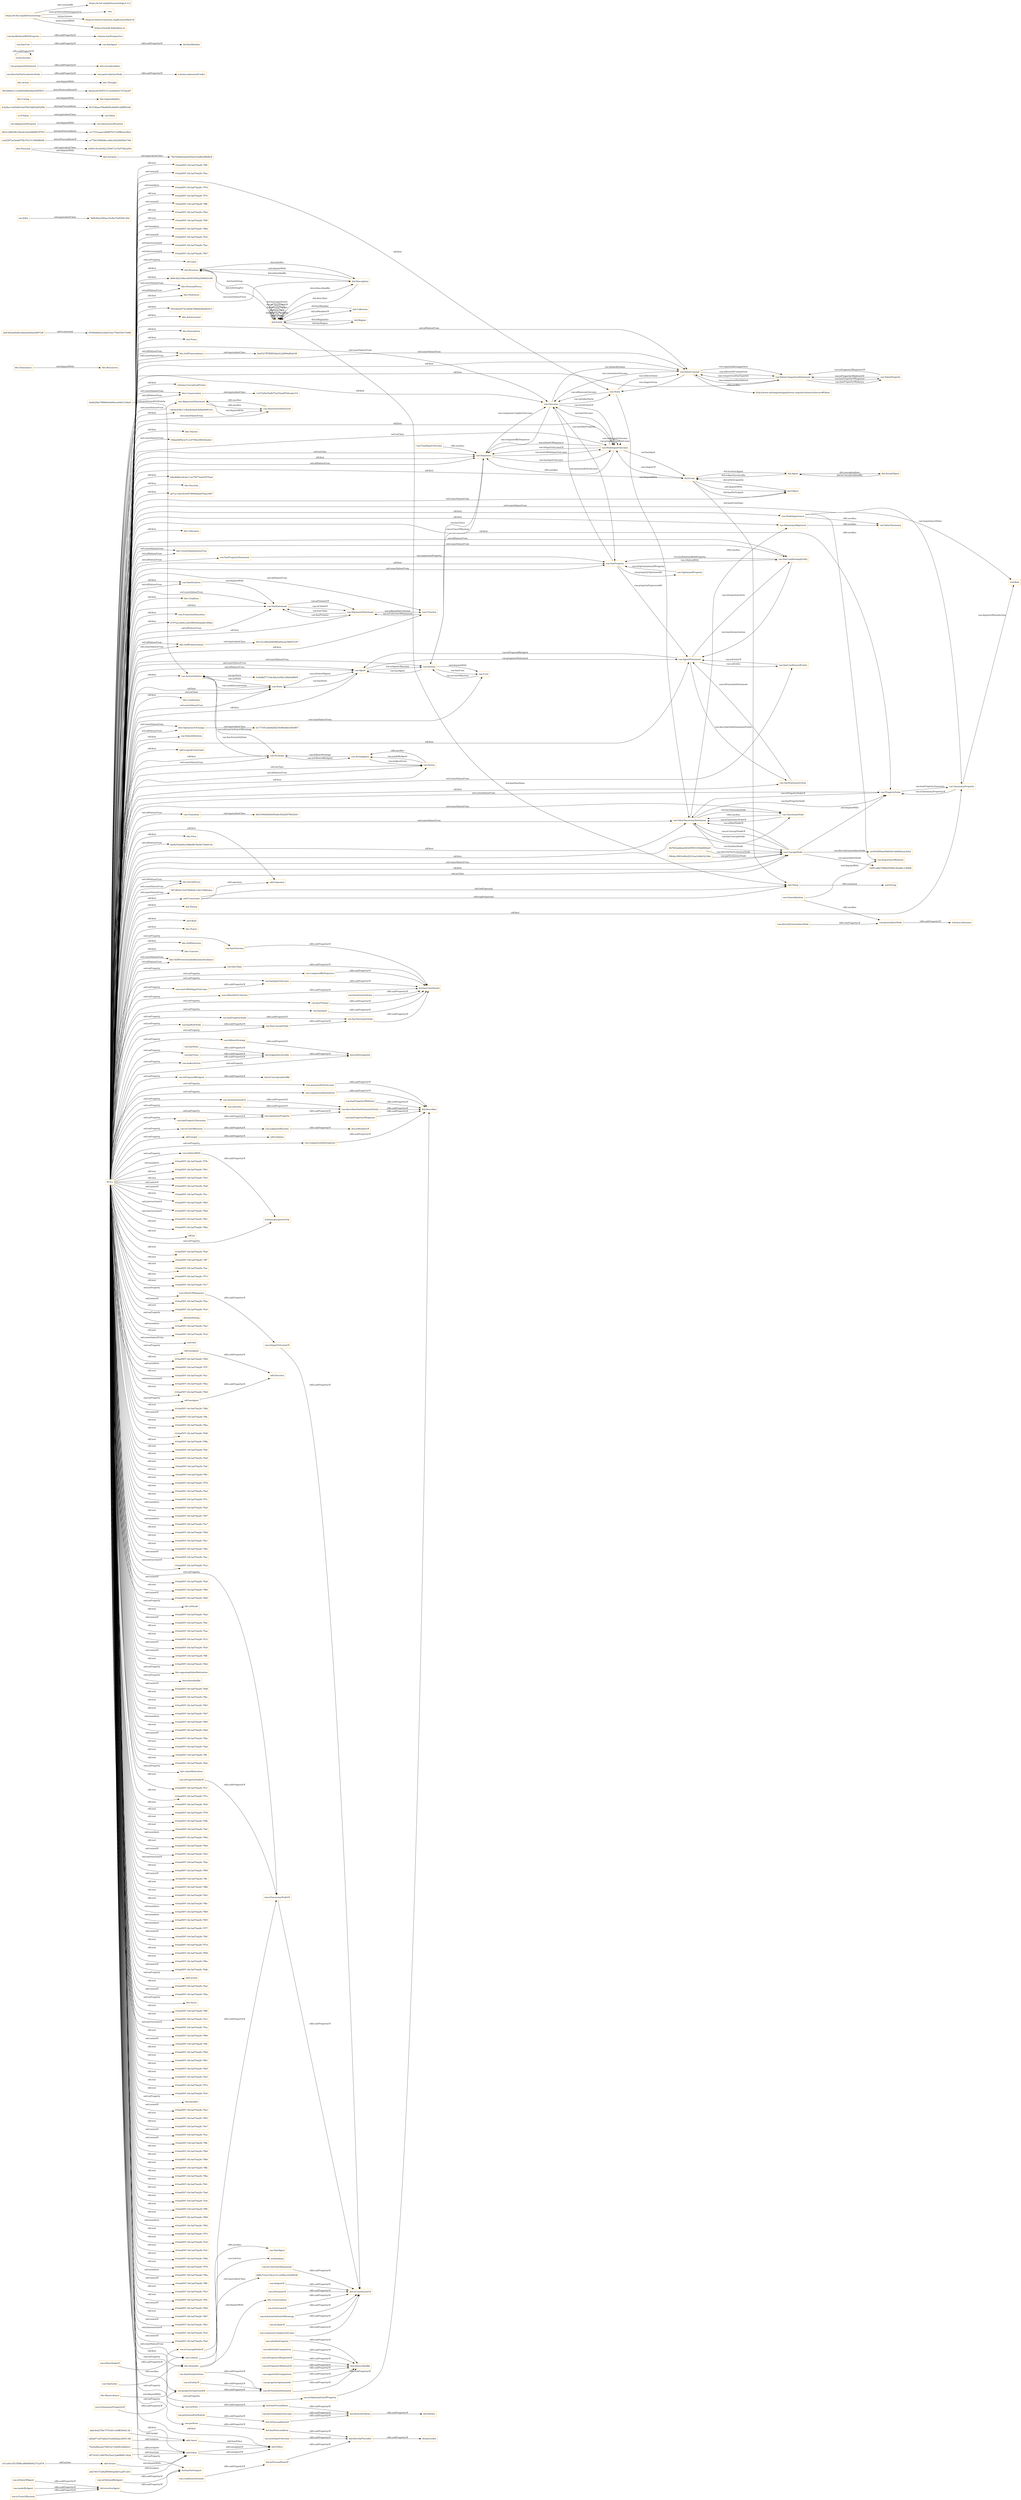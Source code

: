 digraph ar2dtool_diagram { 
rankdir=LR;
size="1501"
node [shape = rectangle, color="orange"]; "0c6b8bf77334c9de3a50b12829e8f605" "bhv:Dominance" "dul:Situation" "db8c42210deecfd3035d5a25468d3c06" "odrl:Action" "8e6365a64bf4ec8de6e82fdcb6f072ff" "vae:Path" "0e001c9c243921259471a74d759e2454" "faa0527ff7f6f83fabd122899a80a638" "648a7e2ce72fcec31ccb58ca10c84938" "bhv:PersonalFocus" "bhv:Hedonism" "bhv:Societal" "vae:NodeImportance" "ce77bb356fb96cce6bcd4229d5b6176b" "bhv:Universalism" "6631a56b3fb15dcab1622406fd0767b5" "vae:AwarenessSituation" "vae:Value" "f3b1b6a4074c249dc548bde6da4fc0c3" "bhv:Achievement" "odrl:Policy" "bhv:Stimulation" "dul:Norm" "vae:AlignmentSituation" "0b7fb5addda2603d5f503350d0f40a6f" "odrl:Operator" "3013cc248a2640d6b262eaa38bf35187" "vae:VaeProperty" "bhv:SelfTrascendence" "vae:Outcome" "schema:ConceptualFrame" "b117105c2ba62bf218e88a8deed5e867" "vae:VaeEntity" "f91538aee70bd085b3b6091ddff581b8" "vae:MultiInputOutcome" "0d30c638c110b2db2ba93bfbdd0f01e5" "bhv:Conservation" "vae:AlignmentStatement" "bhv:Dependability" "eb0a971ed7a6b253e44f2bae365513f6" "dul:SocialObject" "bhv:Caring" "odrl:Asset" "bhv:Nature" "vae:Generalization" "vae:Context" "0bfae8df5a3a7ccc4709ec08025eebe1" "vae:ActionOnState" "vae:VaeStatement" "vae:TaxonomyProperty" "b9e0686e30c9e11ee75f774a935576ad" "bhv:Security" "ab7a110d10c93974900f2de87bace997" "vae:ConceptNode" "dul:Object" "cbf91ad6e7906e83846c44ad0c1c6966" "bhv:Tolerance" "vae:System" "bhv:Humility" "3a8c4eb27fbc757b301c44fff300d13b" "odrl:Party" "vae:Norm" "bhv:GrowthAndAnxietyFree" "vae:User" "vae:Sequence" "vae:AgentStatement" "05569dbf4422b8d7dac750d35d1764fb" "vae:VaeConditionedEntity" "bhv:Tradition" "dul:Event" "vae:PromotionDemotion" "dul:Agent" "a8a740372d62ff58642afdd1aaf51203" "b797a232b9ccad30f69c824ab8c3080a" "cc1727acaaec266f67b731698b3a39e2" "vae:ValueTaxonomyStatement" "5918409ce112e905e96fe46a0300567c" "vae:TaxonomyAlignment" "bhv:SelfEnhancement" "vae:Strategy" "vae:Agent" "bhv:Benevolence" "vae:FinalInputOutcome" "vae:VaeSituation" "bhv:Conformity" "vae:Action" "7827f246de22a445ad1d3afbc4f8d8c8" "431a441d51f59fbcd896f0b9237a2478" "bhv:Resources" "dul:Collection" "vae:AwarenessStatement" "vae:ValueDefinition" "bhv:OpennessToChange" "vae:ActingAgent" "odrl:LogicalConstraint" "vae:ValueConcept" "vae:PropertyNode" "vae:ValueProperty" "vae:ValueComparisonStatement" "vae:VaeStatementEntity" "vae:Criterion" "bhv:Thought" "vae:Transition" "6b01f94d46b9d50a8e5bd2d07f842041" "vae:State" "dul:Entity" "debb296a78f86fe9a69bcee0d0123ba6" "bhv:Face" "6a0b53be80a1fd8bdfb78a9b7340d144" "vae:VaeConditioningEntity" "vae:TaxonomyNode" "vae:VaePropertyStatement" "3bffc84ee500aa19cf0a74d450fc3faf" "bhv:SocialFocus" "39b4ac3893e48e2f233ea3c6b6321b6e" "3973fb5d152479bf62fc146319862dea" "odrl:Constraint" "vae:OptimizedProperty" "bb2eec8c505515116c8e4e017a7dee67" "dul:Theory" "dul:Region" "dul:Description" "7024a9be2ab746f3ce7c9ef9e366b021" "dc0f3d5f00a65883fd1a8db4ba2cfe62" "bhv:Action" "vcvf:Value" "1cb7229e54afb75e252ed97bfcada314" "odrl:Rule" "bhv:Power" "387163f1146978cf3ea12ab989813b2d" "vae:ImportanceRelation" "bhv:Personal" "acb2507ae5add07fb37013139409b00f" "vae:ArgumentStatement" "bhv:SelfDirection" "bhv:Concern" "4324bcc144548334d78435d65a852f58" "bhv:SelfProtectionAndAnxietyAvoidance" ; /*classes style*/
	"bhv:Action" -> "bhv:Thought" [ label = "owl:disjointWith" ];
	"vae:particularizesNode" -> "schema:subsumedUnder" [ label = "rdfs:subPropertyOf" ];
	"vae:hasConceptNode" -> "vae:hasTaxonomyNode" [ label = "rdfs:subPropertyOf" ];
	"vae:ConceptNode" -> "vae:PropertyNode" [ label = "owl:disjointWith" ];
	"vae:isTaxonomyNodeOf" -> "dul:isConstituentOf" [ label = "rdfs:subPropertyOf" ];
	"vae:proposesStatement" -> "dul:conceptualizes" [ label = "rdfs:subPropertyOf" ];
	"vae:previousInputOutcome" -> "dul:directlyFollows" [ label = "rdfs:subPropertyOf" ];
	"vae:hasTaxonomyNode" -> "dul:hasConstituent" [ label = "rdfs:subPropertyOf" ];
	"vae:nextInputOutcome" -> "dul:directlyPrecedes" [ label = "rdfs:subPropertyOf" ];
	"vae:VaeSituation" -> "vae:VaeStatement" [ label = "owl:disjointWith" ];
	"vae:comparisonHasInferior" -> "dul:describes" [ label = "rdfs:subPropertyOf" ];
	"vae:hasTrace" -> "dul:isAgentInvolvedIn" [ label = "rdfs:subPropertyOf" ];
	"vae:Path" -> "3bffc84ee500aa19cf0a74d450fc3faf" [ label = "owl:equivalentClass" ];
	"vae:isInputOf" -> "dul:isConstituentOf" [ label = "rdfs:subPropertyOf" ];
	"dul:involvesAgent" -> "dul:hasParticipant" [ label = "rdfs:subPropertyOf" ];
	"terms:license" -> "terms:license" [ label = "rdfs:subPropertyOf" ];
	"dul:isAgentInvolvedIn" -> "dul:isParticipantIn" [ label = "rdfs:subPropertyOf" ];
	"bhv:SelfTrascendence" -> "faa0527ff7f6f83fabd122899a80a638" [ label = "owl:equivalentClass" ];
	"vae:describesVaeStatementEntity" -> "dul:describes" [ label = "rdfs:subPropertyOf" ];
	"vae:hasPropertyTaxonomy" -> "vae:expressesProperty" [ label = "rdfs:subPropertyOf" ];
	"dul:Event" -> "dul:Object" [ label = "owl:disjointWith" ];
	"vae:isPremiseOf" -> "dul:isConstituentOf" [ label = "rdfs:subPropertyOf" ];
	"vae:interpretationOn" -> "vae:describesVaeStatementEntity" [ label = "rdfs:subPropertyOf" ];
	"dul:Description" -> "dul:Situation" [ label = "owl:disjointWith" ];
	"odrl:Action" -> "odrl:Party" [ label = "owl:disjointWith" ];
	"vae:madeByAgent" -> "dul:involvesAgent" [ label = "rdfs:subPropertyOf" ];
	"dul:isPreconditionOf" -> "dul:directlyPrecedes" [ label = "rdfs:subPropertyOf" ];
	"vae:isOutcomeOf" -> "dul:isConstituentOf" [ label = "rdfs:subPropertyOf" ];
	"vae:isPresentInStatement" -> "dul:isDescribedBy" [ label = "rdfs:subPropertyOf" ];
	"vae:hasInput" -> "dul:hasConstituent" [ label = "rdfs:subPropertyOf" ];
	"bhv:Personal" -> "bhv:Societal" [ label = "owl:disjointWith" ];
	"bhv:Personal" -> "0e001c9c243921259471a74d759e2454" [ label = "owl:equivalentClass" ];
	"vae:hasUser" -> "vae:hasAgent" [ label = "rdfs:subPropertyOf" ];
	"vae:onState" -> "dul:hasPrecondition" [ label = "rdfs:subPropertyOf" ];
	"vae:hasActionOnState" -> "dul:hasConstituent" [ label = "rdfs:subPropertyOf" ];
	"vae:hasPropertyNode" -> "vae:hasTaxonomyNode" [ label = "rdfs:subPropertyOf" ];
	"dul:hasPrecondition" -> "dul:directlyFollows" [ label = "rdfs:subPropertyOf" ];
	"vae:hasPropertyOfSuperior" -> "dul:describes" [ label = "rdfs:subPropertyOf" ];
	"bhv:Conservation" -> "1cb7229e54afb75e252ed97bfcada314" [ label = "owl:equivalentClass" ];
	"vae:isPropertyNodeOf" -> "vae:isTaxonomyNodeOf" [ label = "rdfs:subPropertyOf" ];
	"bhv:Societal" -> "7827f246de22a445ad1d3afbc4f8d8c8" [ label = "owl:equivalentClass" ];
	"vae:Transition" -> "6b01f94d46b9d50a8e5bd2d07f842041" [ label = "owl:equivalentClass" ];
	"vae:comparisonHasSuperior" -> "dul:describes" [ label = "rdfs:subPropertyOf" ];
	"vae:hasOutcome" -> "dul:hasConstituent" [ label = "rdfs:subPropertyOf" ];
	"vae:Norm" -> "vae:ValueTaxonomyStatement" [ label = "owl:disjointWith" ];
	"vae:isProposedByAgent" -> "dul:isConceptualizedBy" [ label = "rdfs:subPropertyOf" ];
	"bhv:Dominance" -> "bhv:Resources" [ label = "owl:disjointWith" ];
	"vae:isEntityOf" -> "vae:isPresentInStatement" [ label = "rdfs:subPropertyOf" ];
	"vae:MultiInputOutcome" -> "vae:Sequence" [ label = "rdfs:seeAlso" ];
	"vae:propertyExpressedAt" -> "vae:isPresentInStatement" [ label = "rdfs:subPropertyOf" ];
	"vae:hasState" -> "dul:isAgentInvolvedIn" [ label = "rdfs:subPropertyOf" ];
	"vae:AwarenessStatement" -> "vae:AlignmentStatement" [ label = "rdfs:seeAlso" ];
	"vae:isConceptNodeOf" -> "vae:isTaxonomyNodeOf" [ label = "rdfs:subPropertyOf" ];
	"bhv:Caring" -> "bhv:Dependability" [ label = "owl:disjointWith" ];
	"vae:hasRootNode" -> "vae:hasConceptNode" [ label = "rdfs:subPropertyOf" ];
	"vae:isAgentOfSystem" -> "dul:isMemberOf" [ label = "rdfs:subPropertyOf" ];
	"vae:ValueConcept" -> "http://www.ontologydesignpatterns.org/ont/values/valuecore#Value" [ label = "rdfs:seeAlso" ];
	"vae:isInputOutcomeOf" -> "dul:isConstituentOf" [ label = "rdfs:subPropertyOf" ];
	"vae:isTaxonomyPropertyOf" -> "vae:propertyExpressedAt" [ label = "rdfs:subPropertyOf" ];
	"vae:directlyParticularizesNode" -> "vae:particularizesNode" [ label = "rdfs:subPropertyOf" ];
	"vae:isRootNodeOf" -> "vae:isConceptNodeOf" [ label = "rdfs:subPropertyOf" ];
	"vae:expressesProperty" -> "vae:describesVaeStatementEntity" [ label = "rdfs:subPropertyOf" ];
	"vae:hasAgent" -> "dul:hasMember" [ label = "rdfs:subPropertyOf" ];
	"vae:isFollowedByAgent" -> "dul:hasParticipant" [ label = "rdfs:subPropertyOf" ];
	"vae:hasRelationWithProperty" -> "schema:hasPerspective" [ label = "rdfs:subPropertyOf" ];
	"vae:measuredOnOutcome" -> "dul:describes" [ label = "rdfs:subPropertyOf" ];
	"vae:perform" -> "dul:hasPostcondition" [ label = "rdfs:subPropertyOf" ];
	"vcvf:Value" -> "vae:Value" [ label = "owl:equivalentClass" ];
	"vae:isTraceOfSystem" -> "dul:involvesAgent" [ label = "rdfs:subPropertyOf" ];
	"vae:directlyGeneralizesNode" -> "vae:generalizesNode" [ label = "rdfs:subPropertyOf" ];
	"vae:conditionsActionIn" -> "dul:isPreconditionOf" [ label = "rdfs:subPropertyOf" ];
	"vae:superiorInComparison" -> "dul:isDescribedBy" [ label = "rdfs:subPropertyOf" ];
	"vae:System" -> "vae:User" [ label = "owl:disjointWith" ];
	"vae:ValueTaxonomyStatement" -> "vae:TaxonomyAlignment" [ label = "rdfs:seeAlso" ];
	"vae:TaxonomyNode" -> "vae:ValueTaxonomyStatement" [ label = "rdfs:seeAlso" ];
	"vae:followsStrategy" -> "dul:isParticipantIn" [ label = "rdfs:subPropertyOf" ];
	"vae:hasPropertyOfInferior" -> "dul:describes" [ label = "rdfs:subPropertyOf" ];
	"vae:composedBySequence" -> "dul:hasConstituent" [ label = "rdfs:subPropertyOf" ];
	"vae:AlignmentSituation" -> "vae:AwarenessSituation" [ label = "owl:disjointWith" ];
	"https://w3id.org/def/vaeontology" -> "https://w3id.org/def/vaeontology/1.0.2" [ label = "owl:versionIRI" ];
	"https://w3id.org/def/vaeontology" -> "vae:" [ label = "vann:preferredNamespaceUri" ];
	"https://w3id.org/def/vaeontology" -> "https://creativecommons.org/licenses/by/4.0/" [ label = "terms:license" ];
	"https://w3id.org/def/vaeontology" -> "https://chowlk.linkeddata.es" [ label = "mod:createdWith" ];
	"vae:isActionOnStateOfStrategy" -> "dul:isConstituentOf" [ label = "rdfs:subPropertyOf" ];
	"vae:startsWithInputOutcome" -> "vae:hasInputOutcome" [ label = "rdfs:subPropertyOf" ];
	"vae:isOptimizationOfProperty" -> "dul:describes" [ label = "rdfs:subPropertyOf" ];
	"vae:propertyOptimizedAt" -> "dul:isDescribedBy" [ label = "rdfs:subPropertyOf" ];
	"bhv:Humility" -> "bhv:Universalism" [ label = "owl:disjointWith" ];
	"bhv:Humility" -> "648a7e2ce72fcec31ccb58ca10c84938" [ label = "owl:equivalentClass" ];
	"vae:FinalInputOutcome" -> "vae:Sequence" [ label = "rdfs:seeAlso" ];
	"odrl:target" -> "odrl:relation" [ label = "rdfs:subPropertyOf" ];
	"bhv:SelfEnhancement" -> "3013cc248a2640d6b262eaa38bf35187" [ label = "owl:equivalentClass" ];
	"dul:directlyPrecedes" -> "dul:precedes" [ label = "rdfs:subPropertyOf" ];
	"vae:makesAction" -> "dul:isAgentInvolvedIn" [ label = "rdfs:subPropertyOf" ];
	"vae:satisfiesProperty" -> "dul:isDescribedBy" [ label = "rdfs:subPropertyOf" ];
	"vae:TaxonomyAlignment" -> "vae:ValueTaxonomy" [ label = "rdfs:seeAlso" ];
	"vae:relationWith" -> "schema:perspectiveOn" [ label = "rdfs:subPropertyOf" ];
	"vae:NodeImportance" -> "vae:ValueTaxonomy" [ label = "rdfs:seeAlso" ];
	"vae:NodeImportance" -> "vae:ImportanceRelation" [ label = "rdfs:seeAlso" ];
	"vae:Action" -> "vae:ActingAgent" [ label = "rdfs:seeAlso" ];
	"vae:inferiorInComparison" -> "dul:isDescribedBy" [ label = "rdfs:subPropertyOf" ];
	"vae:VaeEntity" -> "vae:Context" [ label = "rdfs:seeAlso" ];
	"vae:isClaimOf" -> "dul:isConstituentOf" [ label = "rdfs:subPropertyOf" ];
	"vae:hasInputOutcome" -> "dul:hasConstituent" [ label = "rdfs:subPropertyOf" ];
	"vae:isPropertyOfSuperiorOf" -> "dul:isDescribedBy" [ label = "rdfs:subPropertyOf" ];
	"vae:isStateOfAgent" -> "dul:involvesAgent" [ label = "rdfs:subPropertyOf" ];
	"vae:Generalization" -> "vae:generalizesNode" [ label = "rdfs:seeAlso" ];
	"vae:Generalization" -> "vae:ImportanceRelation" [ label = "owl:disjointWith" ];
	"vae:Context" -> "vae:VaeObject" [ label = "rdfs:seeAlso" ];
	"NULL" -> "616ad597:18c3a07da28:-7f7b" [ label = "owl:members" ];
	"NULL" -> "616ad597:18c3a07da28:-7f91" [ label = "rdf:rest" ];
	"NULL" -> "616ad597:18c3a07da28:-7fe5" [ label = "rdf:rest" ];
	"NULL" -> "616ad597:18c3a07da28:-7fe8" [ label = "owl:unionOf" ];
	"NULL" -> "616ad597:18c3a07da28:-7fcc" [ label = "owl:unionOf" ];
	"NULL" -> "vae:hasConceptNode" [ label = "owl:onProperty" ];
	"NULL" -> "616ad597:18c3a07da28:-7fb5" [ label = "rdf:rest" ];
	"NULL" -> "616ad597:18c3a07da28:-7fbd" [ label = "owl:intersectionOf" ];
	"NULL" -> "bhv:PersonalFocus" [ label = "owl:someValuesFrom" ];
	"NULL" -> "bhv:Hedonism" [ label = "rdf:first" ];
	"NULL" -> "616ad597:18c3a07da28:-7fb1" [ label = "owl:intersectionOf" ];
	"NULL" -> "616ad597:18c3a07da28:-7fbb" [ label = "rdf:rest" ];
	"NULL" -> "bhv:Conservation" [ label = "owl:allValuesFrom" ];
	"NULL" -> "rdf:nil" [ label = "rdf:rest" ];
	"NULL" -> "vae:VaeConditioningEntity" [ label = "owl:someValuesFrom" ];
	"NULL" -> "vae:isBasedOnCriterion" [ label = "owl:onProperty" ];
	"NULL" -> "616ad597:18c3a07da28:-7fa6" [ label = "rdf:rest" ];
	"NULL" -> "616ad597:18c3a07da28:-7ff7" [ label = "rdf:rest" ];
	"NULL" -> "vae:isTaxonomyNodeOf" [ label = "owl:onProperty" ];
	"NULL" -> "vae:interpretationOn" [ label = "owl:onProperty" ];
	"NULL" -> "vae:ConceptNode" [ label = "rdf:first" ];
	"NULL" -> "vae:PropertyNode" [ label = "rdf:first" ];
	"NULL" -> "616ad597:18c3a07da28:-7fac" [ label = "rdf:rest" ];
	"NULL" -> "616ad597:18c3a07da28:-7f73" [ label = "rdf:rest" ];
	"NULL" -> "616ad597:18c3a07da28:-7fc7" [ label = "rdf:rest" ];
	"NULL" -> "odrl:assignee" [ label = "owl:onProperty" ];
	"NULL" -> "616ad597:18c3a07da28:-7fea" [ label = "owl:unionOf" ];
	"NULL" -> "vae:ConceptNode" [ label = "owl:someValuesFrom" ];
	"NULL" -> "vae:expressesProperty" [ label = "owl:onProperty" ];
	"NULL" -> "vae:VaeSituation" [ label = "owl:allValuesFrom" ];
	"NULL" -> "616ad597:18c3a07da28:-7fc0" [ label = "rdf:rest" ];
	"NULL" -> "dul:hasSetting" [ label = "owl:onProperty" ];
	"NULL" -> "616ad597:18c3a07da28:-7fa3" [ label = "owl:members" ];
	"NULL" -> "616ad597:18c3a07da28:-7fcd" [ label = "rdf:rest" ];
	"NULL" -> "bhv:SelfTrascendence" [ label = "owl:someValuesFrom" ];
	"NULL" -> "owl:real" [ label = "owl:someValuesFrom" ];
	"NULL" -> "616ad597:18c3a07da28:-7f94" [ label = "rdf:rest" ];
	"NULL" -> "616ad597:18c3a07da28:-7f7f" [ label = "owl:members" ];
	"NULL" -> "odrl:LogicalConstraint" [ label = "rdf:first" ];
	"NULL" -> "616ad597:18c3a07da28:-7fe1" [ label = "rdf:rest" ];
	"NULL" -> "616ad597:18c3a07da28:-7fba" [ label = "owl:intersectionOf" ];
	"NULL" -> "616ad597:18c3a07da28:-7fb8" [ label = "rdf:rest" ];
	"NULL" -> "616ad597:18c3a07da28:-7fdb" [ label = "rdf:rest" ];
	"NULL" -> "vae:onEntity" [ label = "owl:onProperty" ];
	"NULL" -> "vae:VaeConditioningEntity" [ label = "owl:allValuesFrom" ];
	"NULL" -> "vae:TaxonomyNode" [ label = "rdf:first" ];
	"NULL" -> "616ad597:18c3a07da28:-7ffa" [ label = "owl:unionOf" ];
	"NULL" -> "616ad597:18c3a07da28:-7fbe" [ label = "rdf:rest" ];
	"NULL" -> "vae:comparisonHasInferior" [ label = "owl:onProperty" ];
	"NULL" -> "616ad597:18c3a07da28:-7fd9" [ label = "rdf:rest" ];
	"NULL" -> "vae:isUserOfSystem" [ label = "owl:onProperty" ];
	"NULL" -> "b797a232b9ccad30f69c824ab8c3080a" [ label = "rdf:first" ];
	"NULL" -> "vae:ActionOnState" [ label = "rdf:first" ];
	"NULL" -> "616ad597:18c3a07da28:-7f8b" [ label = "rdf:rest" ];
	"NULL" -> "vae:VaeStatement" [ label = "owl:someValuesFrom" ];
	"NULL" -> "616ad597:18c3a07da28:-7fdf" [ label = "rdf:rest" ];
	"NULL" -> "vae:Criterion" [ label = "owl:allValuesFrom" ];
	"NULL" -> "616ad597:18c3a07da28:-7fa9" [ label = "rdf:rest" ];
	"NULL" -> "bhv:GrowthAndAnxietyFree" [ label = "owl:someValuesFrom" ];
	"NULL" -> "vae:Strategy" [ label = "owl:someValuesFrom" ];
	"NULL" -> "616ad597:18c3a07da28:-7faf" [ label = "rdf:rest" ];
	"NULL" -> "616ad597:18c3a07da28:-7ff3" [ label = "rdf:rest" ];
	"NULL" -> "vae:ConceptNode" [ label = "owl:onClass" ];
	"NULL" -> "vae:Action" [ label = "rdf:first" ];
	"NULL" -> "616ad597:18c3a07da28:-7f76" [ label = "rdf:rest" ];
	"NULL" -> "vae:hasOutcome" [ label = "owl:onProperty" ];
	"NULL" -> "616ad597:18c3a07da28:-7fed" [ label = "rdf:rest" ];
	"NULL" -> "616ad597:18c3a07da28:-7f7c" [ label = "rdf:rest" ];
	"NULL" -> "616ad597:18c3a07da28:-7fa0" [ label = "owl:members" ];
	"NULL" -> "616ad597:18c3a07da28:-7f97" [ label = "rdf:rest" ];
	"NULL" -> "616ad597:18c3a07da28:-7fa7" [ label = "owl:members" ];
	"NULL" -> "vae:AwarenessStatement" [ label = "owl:someValuesFrom" ];
	"NULL" -> "616ad597:18c3a07da28:-7f9d" [ label = "rdf:rest" ];
	"NULL" -> "vae:startsWithInputOutcome" [ label = "owl:onProperty" ];
	"NULL" -> "616ad597:18c3a07da28:-7fa1" [ label = "rdf:rest" ];
	"NULL" -> "616ad597:18c3a07da28:-7f8e" [ label = "rdf:rest" ];
	"NULL" -> "odrl:Operator" [ label = "rdf:first" ];
	"NULL" -> "616ad597:18c3a07da28:-7fec" [ label = "owl:unionOf" ];
	"NULL" -> "616ad597:18c3a07da28:-7fc2" [ label = "owl:intersectionOf" ];
	"NULL" -> "vae:Agent" [ label = "owl:someValuesFrom" ];
	"NULL" -> "vae:isStartOfSequence" [ label = "owl:onProperty" ];
	"NULL" -> "bhv:Tradition" [ label = "rdf:first" ];
	"NULL" -> "vae:hasInput" [ label = "owl:onProperty" ];
	"NULL" -> "vae:Sequence" [ label = "owl:onClass" ];
	"NULL" -> "vae:hasRootNode" [ label = "owl:onProperty" ];
	"NULL" -> "616ad597:18c3a07da28:-7fe6" [ label = "owl:unionOf" ];
	"NULL" -> "vae:NodeImportance" [ label = "rdf:first" ];
	"NULL" -> "vae:VaeConditionedEntity" [ label = "owl:someValuesFrom" ];
	"NULL" -> "bhv:SelfEnhancement" [ label = "owl:someValuesFrom" ];
	"NULL" -> "bhv:GrowthAndAnxietyFree" [ label = "owl:allValuesFrom" ];
	"NULL" -> "vae:Outcome" [ label = "owl:someValuesFrom" ];
	"NULL" -> "bhv:SelfDirection" [ label = "rdf:first" ];
	"NULL" -> "vae:hasInputOutcome" [ label = "owl:onProperty" ];
	"NULL" -> "vae:TaxonomyProperty" [ label = "owl:someValuesFrom" ];
	"NULL" -> "dul:Theory" [ label = "rdf:first" ];
	"NULL" -> "dul:Event" [ label = "rdf:first" ];
	"NULL" -> "616ad597:18c3a07da28:-7f80" [ label = "rdf:rest" ];
	"NULL" -> "616ad597:18c3a07da28:-7fd0" [ label = "owl:unionOf" ];
	"NULL" -> "vae:ArgumentStatement" [ label = "rdf:first" ];
	"NULL" -> "bhv:attitude" [ label = "owl:onProperty" ];
	"NULL" -> "616ad597:18c3a07da28:-7fa4" [ label = "rdf:rest" ];
	"NULL" -> "616ad597:18c3a07da28:-7fdc" [ label = "owl:unionOf" ];
	"NULL" -> "vae:Norm" [ label = "rdf:first" ];
	"NULL" -> "schema:perspectiveOn" [ label = "owl:onProperty" ];
	"NULL" -> "616ad597:18c3a07da28:-7faa" [ label = "rdf:rest" ];
	"NULL" -> "616ad597:18c3a07da28:-7fc5" [ label = "rdf:rest" ];
	"NULL" -> "vae:VaeProperty" [ label = "rdf:first" ];
	"NULL" -> "616ad597:18c3a07da28:-7fe0" [ label = "owl:unionOf" ];
	"NULL" -> "616ad597:18c3a07da28:-7ff4" [ label = "owl:unionOf" ];
	"NULL" -> "616ad597:18c3a07da28:-7fb6" [ label = "rdf:rest" ];
	"NULL" -> "bhv:opposingValueMotivation" [ label = "owl:onProperty" ];
	"NULL" -> "bhv:Humility" [ label = "rdf:first" ];
	"NULL" -> "dul:isSatisfiedBy" [ label = "owl:onProperty" ];
	"NULL" -> "616ad597:18c3a07da28:-7fd8" [ label = "owl:unionOf" ];
	"NULL" -> "vae:TaxonomyProperty" [ label = "rdf:first" ];
	"NULL" -> "616ad597:18c3a07da28:-7fbc" [ label = "rdf:rest" ];
	"NULL" -> "616ad597:18c3a07da28:-7f83" [ label = "rdf:rest" ];
	"NULL" -> "616ad597:18c3a07da28:-7fd7" [ label = "rdf:rest" ];
	"NULL" -> "616ad597:18c3a07da28:-7f85" [ label = "owl:members" ];
	"NULL" -> "616ad597:18c3a07da28:-7fdd" [ label = "rdf:rest" ];
	"NULL" -> "vae:State" [ label = "owl:onClass" ];
	"NULL" -> "616ad597:18c3a07da28:-7fde" [ label = "owl:unionOf" ];
	"NULL" -> "db8c42210deecfd3035d5a25468d3c06" [ label = "rdf:first" ];
	"NULL" -> "bhv:OpennessToChange" [ label = "owl:allValuesFrom" ];
	"NULL" -> "616ad597:18c3a07da28:-7fad" [ label = "rdf:rest" ];
	"NULL" -> "616ad597:18c3a07da28:-7ff1" [ label = "rdf:rest" ];
	"NULL" -> "vae:VaeStatement" [ label = "rdf:first" ];
	"NULL" -> "616ad597:18c3a07da28:-7feb" [ label = "rdf:rest" ];
	"NULL" -> "vae:VaeSituation" [ label = "rdf:first" ];
	"NULL" -> "bhv:valueMotivation" [ label = "owl:onProperty" ];
	"NULL" -> "616ad597:18c3a07da28:-7fc1" [ label = "rdf:rest" ];
	"NULL" -> "616ad597:18c3a07da28:-7f7a" [ label = "rdf:rest" ];
	"NULL" -> "vae:relationWith" [ label = "owl:onProperty" ];
	"NULL" -> "616ad597:18c3a07da28:-7fe9" [ label = "rdf:rest" ];
	"NULL" -> "bhv:Stimulation" [ label = "rdf:first" ];
	"NULL" -> "3973fb5d152479bf62fc146319862dea" [ label = "owl:someValuesFrom" ];
	"NULL" -> "616ad597:18c3a07da28:-7f78" [ label = "rdf:rest" ];
	"NULL" -> "616ad597:18c3a07da28:-7f9b" [ label = "rdf:rest" ];
	"NULL" -> "616ad597:18c3a07da28:-7fef" [ label = "rdf:rest" ];
	"NULL" -> "616ad597:18c3a07da28:-7f92" [ label = "owl:members" ];
	"NULL" -> "616ad597:18c3a07da28:-7fb9" [ label = "rdf:rest" ];
	"NULL" -> "616ad597:18c3a07da28:-7fd2" [ label = "owl:unionOf" ];
	"NULL" -> "odrl:Constraint" [ label = "rdf:first" ];
	"NULL" -> "vae:Action" [ label = "owl:onClass" ];
	"NULL" -> "616ad597:18c3a07da28:-7fab" [ label = "owl:intersectionOf" ];
	"NULL" -> "odrl:target" [ label = "owl:onProperty" ];
	"NULL" -> "616ad597:18c3a07da28:-7f99" [ label = "rdf:rest" ];
	"NULL" -> "616ad597:18c3a07da28:-7ffc" [ label = "owl:unionOf" ];
	"NULL" -> "616ad597:18c3a07da28:-7f86" [ label = "rdf:rest" ];
	"NULL" -> "vae:Transition" [ label = "owl:allValuesFrom" ];
	"NULL" -> "f3b1b6a4074c249dc548bde6da4fc0c3" [ label = "rdf:first" ];
	"NULL" -> "616ad597:18c3a07da28:-7fd3" [ label = "rdf:rest" ];
	"NULL" -> "616ad597:18c3a07da28:-7f8c" [ label = "rdf:rest" ];
	"NULL" -> "vae:makesAction" [ label = "owl:onProperty" ];
	"NULL" -> "dul:Object" [ label = "owl:someValuesFrom" ];
	"NULL" -> "bhv:SelfProtectionAndAnxietyAvoidance" [ label = "owl:someValuesFrom" ];
	"NULL" -> "616ad597:18c3a07da28:-7f89" [ label = "owl:members" ];
	"NULL" -> "616ad597:18c3a07da28:-7f95" [ label = "owl:members" ];
	"NULL" -> "vae:onState" [ label = "owl:onProperty" ];
	"NULL" -> "dul:isParticipantIn" [ label = "owl:onProperty" ];
	"NULL" -> "vae:VaeProperty" [ label = "owl:someValuesFrom" ];
	"NULL" -> "616ad597:18c3a07da28:-7f77" [ label = "owl:members" ];
	"NULL" -> "616ad597:18c3a07da28:-7fbf" [ label = "owl:unionOf" ];
	"NULL" -> "vae:Agent" [ label = "owl:allValuesFrom" ];
	"NULL" -> "6a0b53be80a1fd8bdfb78a9b7340d144" [ label = "owl:allValuesFrom" ];
	"NULL" -> "616ad597:18c3a07da28:-7f7d" [ label = "rdf:rest" ];
	"NULL" -> "vae:PropertyNode" [ label = "owl:someValuesFrom" ];
	"NULL" -> "dul:Situation" [ label = "rdf:first" ];
	"NULL" -> "616ad597:18c3a07da28:-7f98" [ label = "rdf:rest" ];
	"NULL" -> "bhv:SelfEnhancement" [ label = "owl:allValuesFrom" ];
	"NULL" -> "vae:hasPropertyNode" [ label = "owl:onProperty" ];
	"NULL" -> "dul:Description" [ label = "owl:someValuesFrom" ];
	"NULL" -> "616ad597:18c3a07da28:-7f9e" [ label = "rdf:rest" ];
	"NULL" -> "bhv:Conservation" [ label = "owl:someValuesFrom" ];
	"NULL" -> "bhv:PersonalFocus" [ label = "owl:allValuesFrom" ];
	"NULL" -> "schema:ConceptualFrame" [ label = "rdf:first" ];
	"NULL" -> "616ad597:18c3a07da28:-7fd6" [ label = "owl:unionOf" ];
	"NULL" -> "vae:Strategy" [ label = "rdf:first" ];
	"NULL" -> "vae:Outcome" [ label = "rdf:first" ];
	"NULL" -> "odrl:action" [ label = "owl:onProperty" ];
	"NULL" -> "b9e0686e30c9e11ee75f774a935576ad" [ label = "rdf:first" ];
	"NULL" -> "616ad597:18c3a07da28:-7fa2" [ label = "rdf:rest" ];
	"NULL" -> "vae:isProposedByAgent" [ label = "owl:onProperty" ];
	"NULL" -> "616ad597:18c3a07da28:-7fda" [ label = "owl:unionOf" ];
	"NULL" -> "bhv:focus" [ label = "owl:onProperty" ];
	"NULL" -> "616ad597:18c3a07da28:-7f8f" [ label = "rdf:rest" ];
	"NULL" -> "616ad597:18c3a07da28:-7fc3" [ label = "rdf:rest" ];
	"NULL" -> "616ad597:18c3a07da28:-7fca" [ label = "owl:intersectionOf" ];
	"NULL" -> "616ad597:18c3a07da28:-7f90" [ label = "rdf:rest" ];
	"NULL" -> "vae:MultiInputOutcome" [ label = "rdf:first" ];
	"NULL" -> "616ad597:18c3a07da28:-7ff2" [ label = "owl:unionOf" ];
	"NULL" -> "616ad597:18c3a07da28:-7fb4" [ label = "rdf:rest" ];
	"NULL" -> "vae:ValueTaxonomyStatement" [ label = "owl:someValuesFrom" ];
	"NULL" -> "bhv:SelfProtectionAndAnxietyAvoidance" [ label = "owl:allValuesFrom" ];
	"NULL" -> "vae:ValueDefinition" [ label = "rdf:first" ];
	"NULL" -> "vae:TaxonomyAlignment" [ label = "rdf:first" ];
	"NULL" -> "bhv:Security" [ label = "rdf:first" ];
	"NULL" -> "616ad597:18c3a07da28:-7f81" [ label = "rdf:rest" ];
	"NULL" -> "616ad597:18c3a07da28:-7fd5" [ label = "rdf:rest" ];
	"NULL" -> "vae:AgentStatement" [ label = "rdf:first" ];
	"NULL" -> "vae:propertyExpressedAt" [ label = "owl:onProperty" ];
	"NULL" -> "vae:AlignmentStatement" [ label = "owl:someValuesFrom" ];
	"NULL" -> "bhv:OpennessToChange" [ label = "owl:someValuesFrom" ];
	"NULL" -> "dul:hasParticipant" [ label = "owl:onProperty" ];
	"NULL" -> "616ad597:18c3a07da28:-7fa5" [ label = "rdf:rest" ];
	"NULL" -> "odrl:assigner" [ label = "owl:onProperty" ];
	"NULL" -> "bhv:SocialFocus" [ label = "owl:someValuesFrom" ];
	"NULL" -> "616ad597:18c3a07da28:-7f72" [ label = "rdf:rest" ];
	"NULL" -> "vae:ValueComparisonStatement" [ label = "rdf:first" ];
	"NULL" -> "616ad597:18c3a07da28:-7fc6" [ label = "rdf:rest" ];
	"NULL" -> "dul:satisfies" [ label = "owl:onProperty" ];
	"NULL" -> "vae:VaePropertyStatement" [ label = "owl:allValuesFrom" ];
	"NULL" -> "odrl:Rule" [ label = "rdf:first" ];
	"NULL" -> "616ad597:18c3a07da28:-7fe2" [ label = "owl:unionOf" ];
	"NULL" -> "616ad597:18c3a07da28:-7f93" [ label = "rdf:rest" ];
	"NULL" -> "616ad597:18c3a07da28:-7fe7" [ label = "rdf:rest" ];
	"NULL" -> "bhv:SocialFocus" [ label = "owl:allValuesFrom" ];
	"NULL" -> "vae:ValueConcept" [ label = "owl:someValuesFrom" ];
	"NULL" -> "vae:hasPremise" [ label = "owl:onProperty" ];
	"NULL" -> "616ad597:18c3a07da28:-7fce" [ label = "owl:unionOf" ];
	"NULL" -> "bhv:Tolerance" [ label = "rdf:first" ];
	"NULL" -> "vae:State" [ label = "owl:someValuesFrom" ];
	"NULL" -> "616ad597:18c3a07da28:-7ff6" [ label = "owl:unionOf" ];
	"NULL" -> "bhv:Power" [ label = "rdf:first" ];
	"NULL" -> "bhv:Nature" [ label = "rdf:first" ];
	"NULL" -> "616ad597:18c3a07da28:-7fb0" [ label = "rdf:rest" ];
	"NULL" -> "616ad597:18c3a07da28:-7f84" [ label = "rdf:rest" ];
	"NULL" -> "0bfae8df5a3a7ccc4709ec08025eebe1" [ label = "owl:someValuesFrom" ];
	"NULL" -> "616ad597:18c3a07da28:-7ffb" [ label = "rdf:rest" ];
	"NULL" -> "vae:Action" [ label = "owl:allValuesFrom" ];
	"NULL" -> "616ad597:18c3a07da28:-7f8a" [ label = "rdf:rest" ];
	"NULL" -> "vae:Agent" [ label = "rdf:first" ];
	"NULL" -> "616ad597:18c3a07da28:-7fd1" [ label = "rdf:rest" ];
	"NULL" -> "616ad597:18c3a07da28:-7fa8" [ label = "rdf:rest" ];
	"NULL" -> "616ad597:18c3a07da28:-7fcb" [ label = "rdf:rest" ];
	"NULL" -> "616ad597:18c3a07da28:-7ff9" [ label = "rdf:rest" ];
	"NULL" -> "vae:followsStrategy" [ label = "owl:onProperty" ];
	"NULL" -> "vae:Sequence" [ label = "rdf:first" ];
	"NULL" -> "bhv:Achievement" [ label = "rdf:first" ];
	"NULL" -> "vae:VaeStatementEntity" [ label = "rdf:first" ];
	"NULL" -> "bhv:Conformity" [ label = "rdf:first" ];
	"NULL" -> "vae:perform" [ label = "owl:onProperty" ];
	"NULL" -> "616ad597:18c3a07da28:-7f88" [ label = "rdf:rest" ];
	"NULL" -> "bhv:SelfTrascendence" [ label = "owl:allValuesFrom" ];
	"NULL" -> "616ad597:18c3a07da28:-7f82" [ label = "owl:members" ];
	"NULL" -> "616ad597:18c3a07da28:-7f75" [ label = "rdf:rest" ];
	"NULL" -> "616ad597:18c3a07da28:-7fc9" [ label = "rdf:rest" ];
	"NULL" -> "odrl:Party" [ label = "rdf:first" ];
	"NULL" -> "616ad597:18c3a07da28:-7fcf" [ label = "rdf:rest" ];
	"NULL" -> "616ad597:18c3a07da28:-7f96" [ label = "rdf:rest" ];
	"NULL" -> "616ad597:18c3a07da28:-7f79" [ label = "rdf:rest" ];
	"NULL" -> "616ad597:18c3a07da28:-7f9a" [ label = "owl:members" ];
	"NULL" -> "616ad597:18c3a07da28:-7ff0" [ label = "owl:unionOf" ];
	"NULL" -> "616ad597:18c3a07da28:-7fe3" [ label = "rdf:rest" ];
	"NULL" -> "616ad597:18c3a07da28:-7f9c" [ label = "rdf:rest" ];
	"NULL" -> "odrl:Policy" [ label = "rdf:first" ];
	"NULL" -> "vae:Context" [ label = "owl:someValuesFrom" ];
	"NULL" -> "vae:ValueTaxonomyStatement" [ label = "rdf:first" ];
	"NULL" -> "616ad597:18c3a07da28:-7fd4" [ label = "owl:unionOf" ];
	"NULL" -> "vae:hasTrace" [ label = "owl:onProperty" ];
	"NULL" -> "616ad597:18c3a07da28:-7f87" [ label = "rdf:rest" ];
	"NULL" -> "vae:MultiInputOutcome" [ label = "owl:onClass" ];
	"NULL" -> "616ad597:18c3a07da28:-7fb3" [ label = "owl:unionOf" ];
	"NULL" -> "vae:ValueConcept" [ label = "rdf:first" ];
	"NULL" -> "vae:Sequence" [ label = "owl:allValuesFrom" ];
	"NULL" -> "616ad597:18c3a07da28:-7fc8" [ label = "owl:intersectionOf" ];
	"NULL" -> "616ad597:18c3a07da28:-7fe4" [ label = "owl:unionOf" ];
	"NULL" -> "vae:composedBySequence" [ label = "owl:onProperty" ];
	"NULL" -> "616ad597:18c3a07da28:-7ff5" [ label = "rdf:rest" ];
	"NULL" -> "vae:PromotionDemotion" [ label = "rdf:first" ];
	"NULL" -> "ab7a110d10c93974900f2de87bace997" [ label = "rdf:first" ];
	"NULL" -> "vae:Criterion" [ label = "rdf:first" ];
	"NULL" -> "616ad597:18c3a07da28:-7fee" [ label = "owl:unionOf" ];
	"NULL" -> "0d30c638c110b2db2ba93bfbdd0f01e5" [ label = "rdf:first" ];
	"NULL" -> "vae:hasClaim" [ label = "owl:onProperty" ];
	"NULL" -> "616ad597:18c3a07da28:-7f74" [ label = "owl:members" ];
	"NULL" -> "616ad597:18c3a07da28:-7f7e" [ label = "rdf:rest" ];
	"NULL" -> "616ad597:18c3a07da28:-7ff8" [ label = "owl:unionOf" ];
	"NULL" -> "vae:VaeStatement" [ label = "owl:allValuesFrom" ];
	"NULL" -> "616ad597:18c3a07da28:-7fb2" [ label = "rdf:rest" ];
	"NULL" -> "bhv:Concern" [ label = "rdf:first" ];
	"NULL" -> "vae:measuredOnOutcome" [ label = "owl:onProperty" ];
	"NULL" -> "vae:hasPropertyTaxonomy" [ label = "owl:onProperty" ];
	"NULL" -> "bhv:Face" [ label = "rdf:first" ];
	"NULL" -> "vae:ValueConcept" [ label = "owl:allValuesFrom" ];
	"NULL" -> "vae:State" [ label = "rdf:first" ];
	"NULL" -> "616ad597:18c3a07da28:-7f9f" [ label = "rdf:rest" ];
	"NULL" -> "616ad597:18c3a07da28:-7f8d" [ label = "owl:members" ];
	"NULL" -> "616ad597:18c3a07da28:-7fc4" [ label = "owl:unionOf" ];
	"NULL" -> "vae:System" [ label = "owl:someValuesFrom" ];
	"NULL" -> "616ad597:18c3a07da28:-7fae" [ label = "owl:intersectionOf" ];
	"NULL" -> "616ad597:18c3a07da28:-7fb7" [ label = "owl:intersectionOf" ];
	"NULL" -> "vae:TaxonomyNode" [ label = "owl:someValuesFrom" ];
	"NULL" -> "vae:isOptimizationOfProperty" [ label = "owl:onProperty" ];
	"NULL" -> "rdf:value" [ label = "owl:onProperty" ];
	"NULL" -> "vae:User" [ label = "owl:someValuesFrom" ];
	"NULL" -> "vae:comparisonHasSuperior" [ label = "owl:onProperty" ];
	"NULL" -> "dul:Norm" [ label = "rdf:first" ];
	"vae:isUserOfSystem" -> "vae:isAgentOfSystem" [ label = "rdfs:subPropertyOf" ];
	"vae:isPropertyOfInferiorOf" -> "dul:isDescribedBy" [ label = "rdfs:subPropertyOf" ];
	"vae:hasClaim" -> "dul:hasConstituent" [ label = "rdfs:subPropertyOf" ];
	"vae:generalizesNode" -> "schema:subsumes" [ label = "rdfs:subPropertyOf" ];
	"bhv:OpennessToChange" -> "b117105c2ba62bf218e88a8deed5e867" [ label = "owl:equivalentClass" ];
	"vae:hasPremise" -> "dul:hasConstituent" [ label = "rdfs:subPropertyOf" ];
	"vae:isStartOfSequence" -> "vae:isInputOutcomeOf" [ label = "rdfs:subPropertyOf" ];
	"bhv:Benevolence" -> "bhv:Humility" [ label = "owl:disjointWith" ];
	"odrl:assigner" -> "odrl:function" [ label = "rdfs:subPropertyOf" ];
	"vae:onEntity" -> "vae:describesVaeStatementEntity" [ label = "rdfs:subPropertyOf" ];
	"vae:composesComplexOutcome" -> "dul:isConstituentOf" [ label = "rdfs:subPropertyOf" ];
	"vae:hasInterpretation" -> "vae:isPresentInStatement" [ label = "rdfs:subPropertyOf" ];
	"vae:AlignmentStatement" -> "vae:AwarenessStatement" [ label = "rdfs:seeAlso" ];
	"vae:AlignmentStatement" -> "vae:AwarenessStatement" [ label = "owl:disjointWith" ];
	"dul:isPostconditionOf" -> "dul:directlyFollows" [ label = "rdfs:subPropertyOf" ];
	"odrl:assignee" -> "odrl:function" [ label = "rdfs:subPropertyOf" ];
	"dul:directlyFollows" -> "dul:follows" [ label = "rdfs:subPropertyOf" ];
	"vae:isBasedOnCriterion" -> "dul:hasConstituent" [ label = "rdfs:subPropertyOf" ];
	"vae:performedOnStateIn" -> "dul:isPostconditionOf" [ label = "rdfs:subPropertyOf" ];
	"dul:hasPostcondition" -> "dul:directlyPrecedes" [ label = "rdfs:subPropertyOf" ];
	"vae:isCriterionOfArgument" -> "dul:isConstituentOf" [ label = "rdfs:subPropertyOf" ];
	"4324bcc144548334d78435d65a852f58" -> "f91538aee70bd085b3b6091ddff581b8" [ label = "dul:hasPrecondition" ];
	"vae:Agent" -> "vae:System" [ label = "vae:isAgentOfSystem" ];
	"dul:Entity" -> "dul:Entity" [ label = "dul:follows" ];
	"vae:Outcome" -> "vae:Sequence" [ label = "vae:composedBySequence" ];
	"vae:ConceptNode" -> "vae:ValueTaxonomyStatement" [ label = "vae:isRootNodeOf" ];
	"odrl:Constraint" -> "owl:Thing" [ label = "odrl:rightOperand" ];
	"vae:ActionOnState" -> "0c6b8bf77334c9de3a50b12829e8f605" [ label = "vae:perform" ];
	"vae:ValueComparisonStatement" -> "vae:ValueProperty" [ label = "vae:hasPropertyOfSuperior" ];
	"vae:Outcome" -> "vae:ValueConcept" [ label = "vae:abidesByValue" ];
	"vae:VaePropertyStatement" -> "vae:VaeProperty" [ label = "vae:expressesProperty" ];
	"vae:ActingAgent" -> "vae:Strategy" [ label = "vae:followsStrategy" ];
	"vae:ActionOnState" -> "vae:Strategy" [ label = "vae:isActionOnStateOfStrategy" ];
	"dul:Agent" -> "dul:Event" [ label = "dul:isAgentInvolvedIn" ];
	"dul:SocialObject" -> "dul:Agent" [ label = "dul:isConceptualizedBy" ];
	"vae:TaxonomyNode" -> "vae:ValueTaxonomyStatement" [ label = "vae:isTaxonomyNodeOf" ];
	"vae:AgentStatement" -> "vae:VaeConditionedEntity" [ label = "vae:onEntity" ];
	"vae:ConceptNode" -> "dc0f3d5f00a65883fd1a8db4ba2cfe62" [ label = "vae:directlyGeneralizesNode" ];
	"vae:Sequence" -> "vae:MultiInputOutcome" [ label = "vae:hasInputOutcome" ];
	"vae:MultiInputOutcome" -> "dul:Event" [ label = "vae:hasInput" ];
	"vae:Sequence" -> "vae:MultiInputOutcome" [ label = "vae:startsWithInputOutcome" ];
	"dul:Object" -> "dul:Event" [ label = "dul:isParticipantIn" ];
	"vae:AgentStatement" -> "vae:Agent" [ label = "vae:isProposedByAgent" ];
	"vae:ValueTaxonomyStatement" -> "vae:TaxonomyNode" [ label = "vae:hasTaxonomyNode" ];
	"vae:MultiInputOutcome" -> "vae:MultiInputOutcome" [ label = "vae:previousInputOutcome" ];
	"vae:ValueComparisonStatement" -> "vae:ValueConcept" [ label = "vae:comparisonHasSuperior" ];
	"odrl:Constraint" -> "odrl:Operator" [ label = "odrl:operator" ];
	"vae:Outcome" -> "vae:VaeProperty" [ label = "vae:satisfiesProperty" ];
	"vae:AgentStatement" -> "vae:VaeStatementEntity" [ label = "vae:describesVaeStatementEntity" ];
	"odrl:Asset" -> "odrl:Policy" [ label = "odrl:hasPolicy" ];
	"vae:ArgumentStatement" -> "vae:VaeStatement" [ label = "vae:hasClaim" ];
	"dul:Entity" -> "dul:Collection" [ label = "dul:isMemberOf" ];
	"vae:Agent" -> "vae:AgentStatement" [ label = "vae:proposesStatement" ];
	"vae:System" -> "vae:Sequence" [ label = "vae:hasTrace" ];
	"dul:Event" -> "owl:Thing" [ label = "dul:hasEventDate" ];
	"vae:Outcome" -> "vae:Norm" [ label = "vae:satisfiesNorm" ];
	"vae:User" -> "vae:System" [ label = "vae:isUserOfSystem" ];
	"431a441d51f59fbcd896f0b9237a2478" -> "odrl:Action" [ label = "odrl:action" ];
	"odrl:Party" -> "odrl:Policy" [ label = "odrl:assigneeOf" ];
	"vae:TaxonomyProperty" -> "xsd:float" [ label = "vae:degreeOfSatisfaction" ];
	"vae:Sequence" -> "vae:Outcome" [ label = "vae:composesComplexOutcome" ];
	"vae:Criterion" -> "vae:ArgumentStatement" [ label = "vae:isCriterionOfArgument" ];
	"dul:Entity" -> "dul:Entity" [ label = "dul:directlyPrecedes" ];
	"0b7fb5addda2603d5f503350d0f40a6f" -> "vae:ConceptNode" [ label = "vae:directlyParticularizesNode" ];
	"vae:PropertyNode" -> "vae:ValueTaxonomyStatement" [ label = "vae:isPropertyNodeOf" ];
	"vae:ValueTaxonomyStatement" -> "vae:ConceptNode" [ label = "vae:hasConceptNode" ];
	"vae:ValueComparisonStatement" -> "vae:ValueProperty" [ label = "vae:hasPropertyOfInferior" ];
	"vae:Sequence" -> "vae:System" [ label = "vae:isTraceOfSystem" ];
	"vae:VaeStatementEntity" -> "vae:AgentStatement" [ label = "vae:isPresentInStatement" ];
	"vae:ConceptNode" -> "cbf91ad6e7906e83846c44ad0c1c6966" [ label = "vae:generalizesNode" ];
	"vae:VaeProperty" -> "vae:VaeConditioningEntity" [ label = "vae:relationWith" ];
	"387163f1146978cf3ea12ab989813b2d" -> "odrl:Party" [ label = "odrl:function" ];
	"vae:System" -> "vae:User" [ label = "vae:hasUser" ];
	"dul:Event" -> "vae:MultiInputOutcome" [ label = "vae:isInputOf" ];
	"vae:OptimizedProperty" -> "vae:VaeProperty" [ label = "vae:isOptimizationOfProperty" ];
	"dul:Agent" -> "dul:SocialObject" [ label = "dul:conceptualizes" ];
	"vae:ConceptNode" -> "vae:ValueTaxonomyStatement" [ label = "vae:isConceptNodeOf" ];
	"vae:Agent" -> "vae:State" [ label = "vae:hasState" ];
	"vae:AgentStatement" -> "vae:VaeConditioningEntity" [ label = "vae:interpretationOn" ];
	"vae:MultiInputOutcome" -> "vae:Sequence" [ label = "vae:isStartOfSequence" ];
	"vae:VaeStatement" -> "vae:ArgumentStatement" [ label = "vae:isPremiseOf" ];
	"6631a56b3fb15dcab1622406fd0767b5" -> "cc1727acaaec266f67b731698b3a39e2" [ label = "dul:hasPostcondition" ];
	"dul:Entity" -> "dul:Entity" [ label = "dul:precedes" ];
	"vae:Strategy" -> "vae:ActingAgent" [ label = "vae:isFollowedByAgent" ];
	"dul:Event" -> "dul:Object" [ label = "dul:hasParticipant" ];
	"eb0a971ed7a6b253e44f2bae365513f6" -> "odrl:Asset" [ label = "odrl:relation" ];
	"dul:Region" -> "dul:Entity" [ label = "dul:isRegionFor" ];
	"vae:MultiInputOutcome" -> "vae:Sequence" [ label = "vae:isInputOutcomeOf" ];
	"vae:Context" -> "xsd:boolean" [ label = "vae:isActive" ];
	"vae:PropertyNode" -> "vae:TaxonomyProperty" [ label = "vae:hasPropertyTaxonomy" ];
	"odrl:Party" -> "odrl:Policy" [ label = "odrl:assignerOf" ];
	"acb2507ae5add07fb37013139409b00f" -> "ce77bb356fb96cce6bcd4229d5b6176b" [ label = "dul:isPreconditionOf" ];
	"vae:ValueTaxonomyStatement" -> "vae:ConceptNode" [ label = "vae:hasRootNode" ];
	"dul:Entity" -> "dul:Description" [ label = "dul:isDescribedBy" ];
	"vae:ValueProperty" -> "vae:ValueComparisonStatement" [ label = "vae:isPropertyOfSuperiorOf" ];
	"vae:ValueConcept" -> "vae:ValueComparisonStatement" [ label = "vae:superiorInComparison" ];
	"vae:Norm" -> "vae:ValueConcept" [ label = "vae:reflectsValue" ];
	"vae:VaeConditioningEntity" -> "vae:VaeProperty" [ label = "vae:hasRelationWithProperty" ];
	"vae:State" -> "vae:Agent" [ label = "vae:isStateOfAgent" ];
	"dul:Situation" -> "dul:Entity" [ label = "dul:isSettingFor" ];
	"dul:Entity" -> "dul:Entity" [ label = "dul:directlyFollows" ];
	"5918409ce112e905e96fe46a0300567c" -> "bb2eec8c505515116c8e4e017a7dee67" [ label = "dul:isPostconditionOf" ];
	"vae:ValueComparisonStatement" -> "vae:ValueConcept" [ label = "vae:comparisonHasInferior" ];
	"vae:VaeConditionedEntity" -> "vae:AgentStatement" [ label = "vae:isEntityOf" ];
	"vae:Outcome" -> "vae:MultiInputOutcome" [ label = "vae:isOutcomeOf" ];
	"vae:VaeProperty" -> "vae:Outcome" [ label = "vae:measuredOnOutcome" ];
	"a8a740372d62ff58642afdd1aaf51203" -> "odrl:Party" [ label = "odrl:assigner" ];
	"vae:ArgumentStatement" -> "vae:VaeStatement" [ label = "vae:hasPremise" ];
	"dul:Entity" -> "dul:Situation" [ label = "dul:hasSetting" ];
	"vae:VaeProperty" -> "vae:OptimizedProperty" [ label = "vae:propertyOptimizedAt" ];
	"odrl:Constraint" -> "owl:Thing" [ label = "odrl:leftOperand" ];
	"dul:Event" -> "dul:Agent" [ label = "dul:involvesAgent" ];
	"vae:ActionOnState" -> "vae:State" [ label = "vae:onState" ];
	"vae:VaeStatement" -> "vae:ArgumentStatement" [ label = "vae:isClaimOf" ];
	"vae:Strategy" -> "vae:ActionOnState" [ label = "vae:hasActionOnState" ];
	"dul:Description" -> "dul:Entity" [ label = "dul:describes" ];
	"dul:Collection" -> "dul:Entity" [ label = "dul:hasMember" ];
	"39b4ac3893e48e2f233ea3c6b6321b6e" -> "vae:ConceptNode" [ label = "vae:particularizesNode" ];
	"vae:ActingAgent" -> "vae:Action" [ label = "vae:makesAction" ];
	"dul:Entity" -> "dul:Entity" [ label = "dul:isConstituentOf" ];
	"dul:Entity" -> "dul:Entity" [ label = "dul:hasConstituent" ];
	"dul:Entity" -> "owl:Thing" [ label = "dul:hasDataValue" ];
	"debb296a78f86fe9a69bcee0d0123ba6" -> "vae:ActionOnState" [ label = "vae:performedOnStateIn" ];
	"vae:MultiInputOutcome" -> "vae:Outcome" [ label = "vae:hasOutcome" ];
	"vae:ValueTaxonomyStatement" -> "vae:PropertyNode" [ label = "vae:hasPropertyNode" ];
	"owl:Thing" -> "xsd:String" [ label = "rdfs:comment" ];
	"vae:ArgumentStatement" -> "vae:Criterion" [ label = "vae:isBasedOnCriterion" ];
	"7024a9be2ab746f3ce7c9ef9e366b021" -> "odrl:Party" [ label = "odrl:assignee" ];
	"vae:VaeProperty" -> "vae:AgentStatement" [ label = "vae:propertyExpressedAt" ];
	"vae:TaxonomyProperty" -> "vae:PropertyNode" [ label = "vae:isTaxonomyPropertyOf" ];
	"vae:NodeImportance" -> "xsd:float" [ label = "vae:importanceValue" ];
	"8e6365a64bf4ec8de6e82fdcb6f072ff" -> "05569dbf4422b8d7dac750d35d1764fb" [ label = "odrl:constraint" ];
	"3a8c4eb27fbc757b301c44fff300d13b" -> "odrl:Asset" [ label = "odrl:target" ];
	"vae:ValueProperty" -> "vae:ValueComparisonStatement" [ label = "vae:isPropertyOfInferiorOf" ];
	"vae:MultiInputOutcome" -> "vae:MultiInputOutcome" [ label = "vae:nextInputOutcome" ];
	"vae:ValueConcept" -> "vae:Outcome" [ label = "vae:constrainsOutcome" ];
	"dul:Description" -> "dul:Situation" [ label = "dul:isSatisfiedBy" ];
	"vae:VaeConditioningEntity" -> "vae:AgentStatement" [ label = "vae:hasInterpretation" ];
	"vae:System" -> "vae:Agent" [ label = "vae:hasAgent" ];
	"vae:Norm" -> "vae:Outcome" [ label = "vae:influencesOutcome" ];
	"dul:Entity" -> "dul:Region" [ label = "dul:hasRegion" ];
	"vae:State" -> "vae:ActionOnState" [ label = "vae:conditionsActionIn" ];
	"dul:Situation" -> "dul:Description" [ label = "dul:satisfies" ];
	"vae:ValueConcept" -> "vae:Norm" [ label = "vae:shapesNorm" ];
	"vae:Action" -> "vae:ActingAgent" [ label = "vae:madeByAgent" ];
	"vae:ValueConcept" -> "vae:ValueComparisonStatement" [ label = "vae:inferiorInComparison" ];

}

